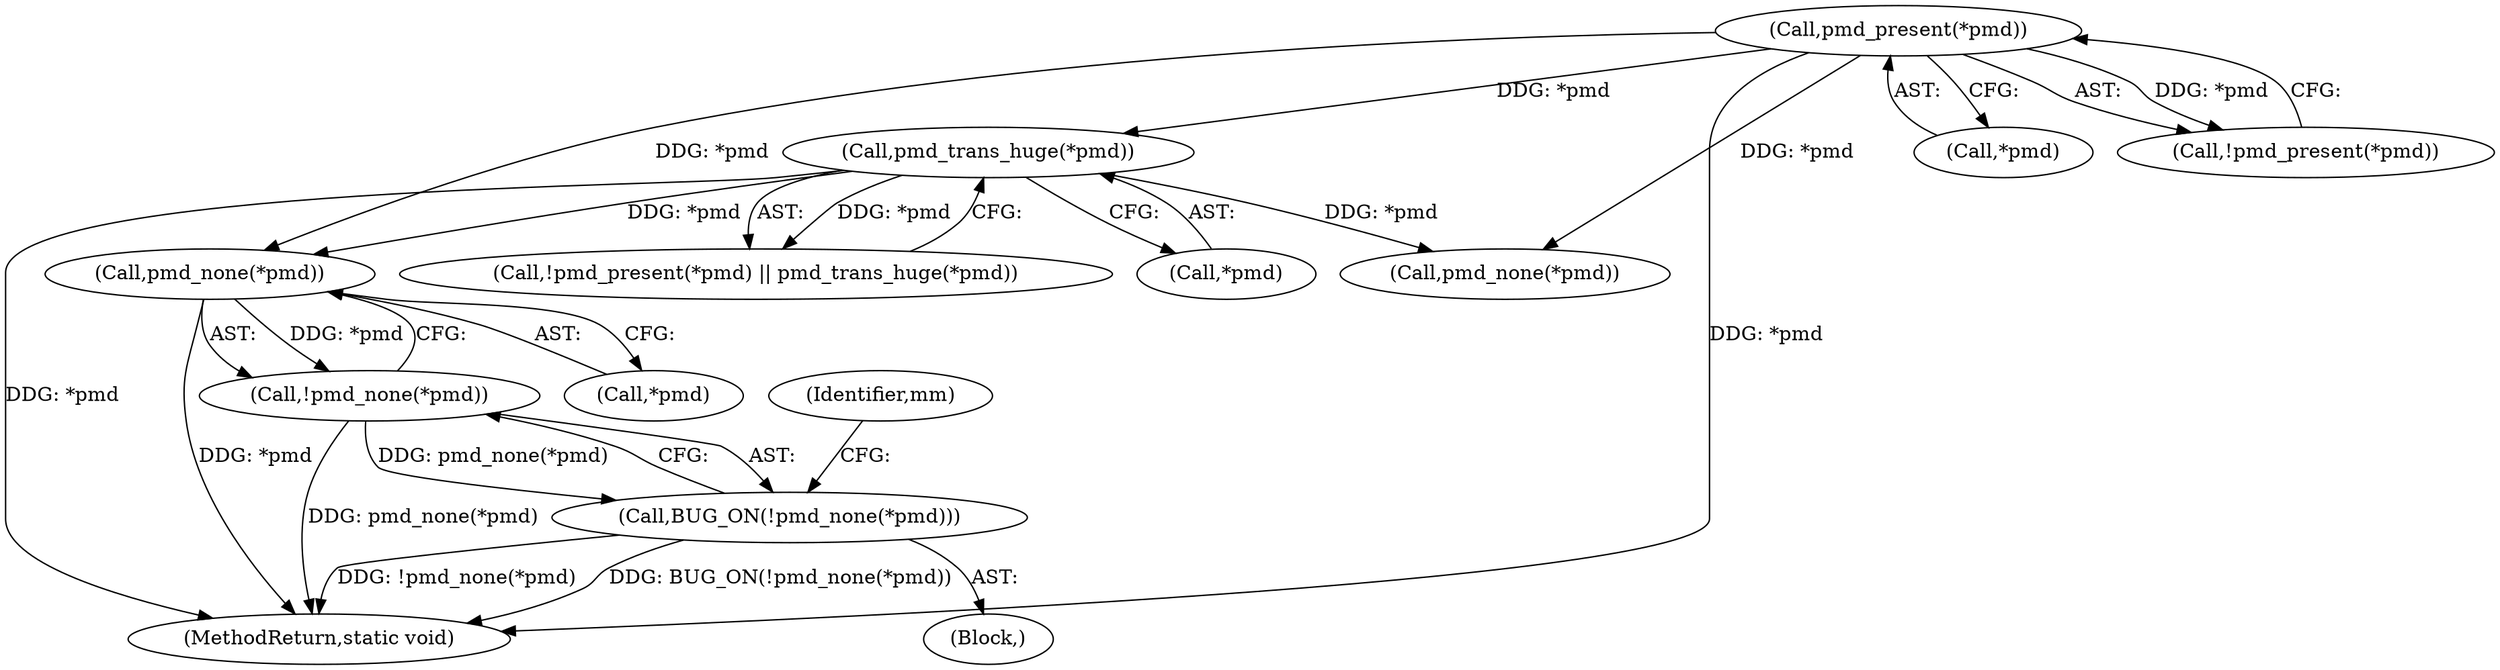 digraph "0_linux_78f11a255749d09025f54d4e2df4fbcb031530e2@pointer" {
"1000331" [label="(Call,pmd_none(*pmd))"];
"1000273" [label="(Call,pmd_trans_huge(*pmd))"];
"1000270" [label="(Call,pmd_present(*pmd))"];
"1000330" [label="(Call,!pmd_none(*pmd))"];
"1000329" [label="(Call,BUG_ON(!pmd_none(*pmd)))"];
"1000271" [label="(Call,*pmd)"];
"1000330" [label="(Call,!pmd_none(*pmd))"];
"1000331" [label="(Call,pmd_none(*pmd))"];
"1000273" [label="(Call,pmd_trans_huge(*pmd))"];
"1000270" [label="(Call,pmd_present(*pmd))"];
"1000321" [label="(Block,)"];
"1000269" [label="(Call,!pmd_present(*pmd))"];
"1000402" [label="(Call,pmd_none(*pmd))"];
"1000449" [label="(MethodReturn,static void)"];
"1000329" [label="(Call,BUG_ON(!pmd_none(*pmd)))"];
"1000332" [label="(Call,*pmd)"];
"1000268" [label="(Call,!pmd_present(*pmd) || pmd_trans_huge(*pmd))"];
"1000274" [label="(Call,*pmd)"];
"1000335" [label="(Identifier,mm)"];
"1000331" -> "1000330"  [label="AST: "];
"1000331" -> "1000332"  [label="CFG: "];
"1000332" -> "1000331"  [label="AST: "];
"1000330" -> "1000331"  [label="CFG: "];
"1000331" -> "1000449"  [label="DDG: *pmd"];
"1000331" -> "1000330"  [label="DDG: *pmd"];
"1000273" -> "1000331"  [label="DDG: *pmd"];
"1000270" -> "1000331"  [label="DDG: *pmd"];
"1000273" -> "1000268"  [label="AST: "];
"1000273" -> "1000274"  [label="CFG: "];
"1000274" -> "1000273"  [label="AST: "];
"1000268" -> "1000273"  [label="CFG: "];
"1000273" -> "1000449"  [label="DDG: *pmd"];
"1000273" -> "1000268"  [label="DDG: *pmd"];
"1000270" -> "1000273"  [label="DDG: *pmd"];
"1000273" -> "1000402"  [label="DDG: *pmd"];
"1000270" -> "1000269"  [label="AST: "];
"1000270" -> "1000271"  [label="CFG: "];
"1000271" -> "1000270"  [label="AST: "];
"1000269" -> "1000270"  [label="CFG: "];
"1000270" -> "1000449"  [label="DDG: *pmd"];
"1000270" -> "1000269"  [label="DDG: *pmd"];
"1000270" -> "1000402"  [label="DDG: *pmd"];
"1000330" -> "1000329"  [label="AST: "];
"1000329" -> "1000330"  [label="CFG: "];
"1000330" -> "1000449"  [label="DDG: pmd_none(*pmd)"];
"1000330" -> "1000329"  [label="DDG: pmd_none(*pmd)"];
"1000329" -> "1000321"  [label="AST: "];
"1000335" -> "1000329"  [label="CFG: "];
"1000329" -> "1000449"  [label="DDG: BUG_ON(!pmd_none(*pmd))"];
"1000329" -> "1000449"  [label="DDG: !pmd_none(*pmd)"];
}
